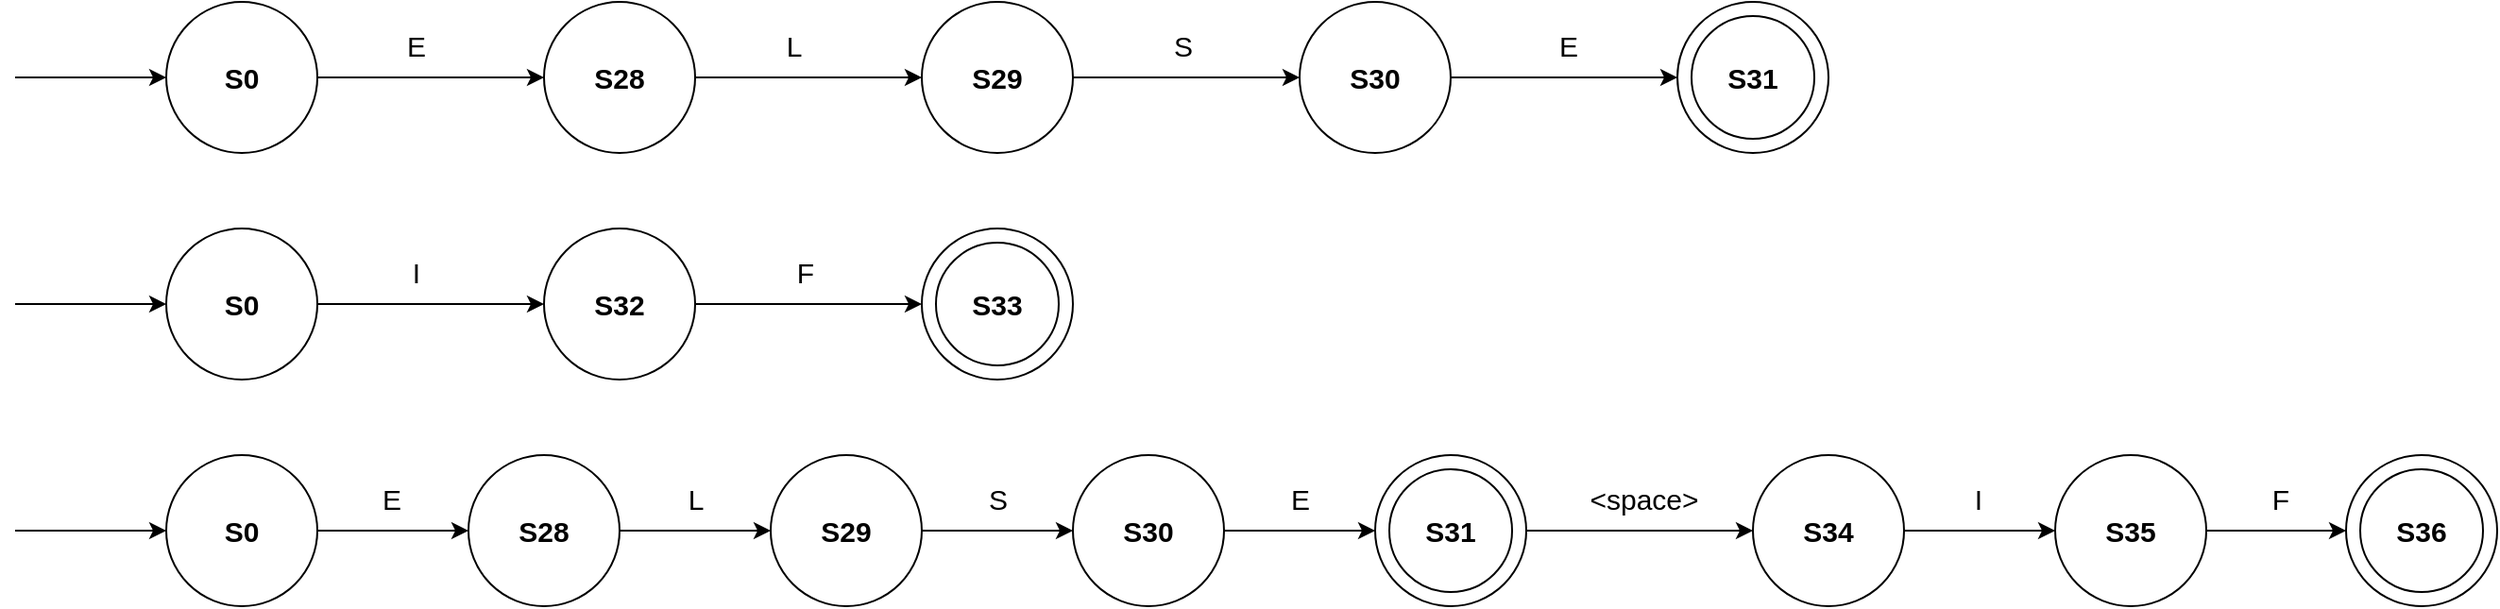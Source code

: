 <mxfile version="23.1.1" type="github">
  <diagram name="Page-1" id="jtEGU4w5EN0m42as8MH0">
    <mxGraphModel dx="2532" dy="955" grid="1" gridSize="10" guides="1" tooltips="1" connect="1" arrows="1" fold="1" page="1" pageScale="1" pageWidth="850" pageHeight="1100" math="0" shadow="0">
      <root>
        <mxCell id="0" />
        <mxCell id="1" parent="0" />
        <mxCell id="73xzhFmGHyd9fNAaFiC_-1" value="" style="ellipse;whiteSpace=wrap;html=1;aspect=fixed;" parent="1" vertex="1">
          <mxGeometry x="400" y="40" width="80" height="80" as="geometry" />
        </mxCell>
        <mxCell id="73xzhFmGHyd9fNAaFiC_-2" value="" style="ellipse;whiteSpace=wrap;html=1;aspect=fixed;" parent="1" vertex="1">
          <mxGeometry x="200" y="40" width="80" height="80" as="geometry" />
        </mxCell>
        <mxCell id="73xzhFmGHyd9fNAaFiC_-3" value="" style="endArrow=classic;html=1;rounded=0;entryX=0;entryY=0.5;entryDx=0;entryDy=0;exitX=1;exitY=0.5;exitDx=0;exitDy=0;" parent="1" source="73xzhFmGHyd9fNAaFiC_-13" edge="1">
          <mxGeometry width="50" height="50" relative="1" as="geometry">
            <mxPoint x="120" y="80" as="sourcePoint" />
            <mxPoint x="200" y="80" as="targetPoint" />
          </mxGeometry>
        </mxCell>
        <mxCell id="73xzhFmGHyd9fNAaFiC_-4" value="" style="endArrow=classic;html=1;rounded=0;entryX=0;entryY=0.5;entryDx=0;entryDy=0;exitX=1;exitY=0.5;exitDx=0;exitDy=0;" parent="1" source="73xzhFmGHyd9fNAaFiC_-2" target="73xzhFmGHyd9fNAaFiC_-1" edge="1">
          <mxGeometry width="50" height="50" relative="1" as="geometry">
            <mxPoint x="290" y="110" as="sourcePoint" />
            <mxPoint x="410" y="110" as="targetPoint" />
          </mxGeometry>
        </mxCell>
        <mxCell id="73xzhFmGHyd9fNAaFiC_-5" value="&lt;b style=&quot;font-size: 15px;&quot;&gt;S29&lt;/b&gt;" style="text;html=1;strokeColor=none;fillColor=none;align=center;verticalAlign=middle;whiteSpace=wrap;rounded=0;fontSize=15;" parent="1" vertex="1">
          <mxGeometry x="210" y="65" width="60" height="30" as="geometry" />
        </mxCell>
        <mxCell id="73xzhFmGHyd9fNAaFiC_-6" value="&lt;b&gt;&lt;font style=&quot;font-size: 15px;&quot;&gt;S30&lt;/font&gt;&lt;/b&gt;" style="text;html=1;strokeColor=none;fillColor=none;align=center;verticalAlign=middle;whiteSpace=wrap;rounded=0;" parent="1" vertex="1">
          <mxGeometry x="410" y="65" width="60" height="30" as="geometry" />
        </mxCell>
        <mxCell id="73xzhFmGHyd9fNAaFiC_-7" value="S" style="text;html=1;strokeColor=none;fillColor=none;align=center;verticalAlign=middle;whiteSpace=wrap;rounded=0;fontSize=15;" parent="1" vertex="1">
          <mxGeometry x="286" y="47.5" width="105" height="30" as="geometry" />
        </mxCell>
        <mxCell id="73xzhFmGHyd9fNAaFiC_-8" value="" style="ellipse;whiteSpace=wrap;html=1;aspect=fixed;" parent="1" vertex="1">
          <mxGeometry x="600" y="40" width="80" height="80" as="geometry" />
        </mxCell>
        <mxCell id="73xzhFmGHyd9fNAaFiC_-9" value="" style="ellipse;whiteSpace=wrap;html=1;aspect=fixed;" parent="1" vertex="1">
          <mxGeometry x="607.5" y="47.5" width="65" height="65" as="geometry" />
        </mxCell>
        <mxCell id="73xzhFmGHyd9fNAaFiC_-10" value="" style="endArrow=classic;html=1;rounded=0;entryX=0;entryY=0.5;entryDx=0;entryDy=0;exitX=1;exitY=0.5;exitDx=0;exitDy=0;" parent="1" target="73xzhFmGHyd9fNAaFiC_-8" edge="1">
          <mxGeometry width="50" height="50" relative="1" as="geometry">
            <mxPoint x="480" y="80" as="sourcePoint" />
            <mxPoint x="610" y="110" as="targetPoint" />
          </mxGeometry>
        </mxCell>
        <mxCell id="73xzhFmGHyd9fNAaFiC_-11" value="&lt;b&gt;&lt;font style=&quot;font-size: 15px;&quot;&gt;S31&lt;/font&gt;&lt;/b&gt;" style="text;html=1;strokeColor=none;fillColor=none;align=center;verticalAlign=middle;whiteSpace=wrap;rounded=0;" parent="1" vertex="1">
          <mxGeometry x="610" y="65" width="60" height="30" as="geometry" />
        </mxCell>
        <mxCell id="73xzhFmGHyd9fNAaFiC_-12" value="E" style="text;html=1;strokeColor=none;fillColor=none;align=center;verticalAlign=middle;whiteSpace=wrap;rounded=0;fontSize=15;" parent="1" vertex="1">
          <mxGeometry x="490" y="47.5" width="105" height="30" as="geometry" />
        </mxCell>
        <mxCell id="73xzhFmGHyd9fNAaFiC_-13" value="" style="ellipse;whiteSpace=wrap;html=1;aspect=fixed;" parent="1" vertex="1">
          <mxGeometry y="40" width="80" height="80" as="geometry" />
        </mxCell>
        <mxCell id="73xzhFmGHyd9fNAaFiC_-14" value="" style="endArrow=classic;html=1;rounded=0;entryX=0;entryY=0.5;entryDx=0;entryDy=0;" parent="1" edge="1">
          <mxGeometry width="50" height="50" relative="1" as="geometry">
            <mxPoint x="-120" y="80" as="sourcePoint" />
            <mxPoint y="80" as="targetPoint" />
          </mxGeometry>
        </mxCell>
        <mxCell id="73xzhFmGHyd9fNAaFiC_-15" value="&lt;b style=&quot;font-size: 15px;&quot;&gt;S28&lt;/b&gt;" style="text;html=1;strokeColor=none;fillColor=none;align=center;verticalAlign=middle;whiteSpace=wrap;rounded=0;fontSize=15;" parent="1" vertex="1">
          <mxGeometry x="10" y="65" width="60" height="30" as="geometry" />
        </mxCell>
        <mxCell id="73xzhFmGHyd9fNAaFiC_-16" value="L" style="text;html=1;strokeColor=none;fillColor=none;align=center;verticalAlign=middle;whiteSpace=wrap;rounded=0;fontSize=15;" parent="1" vertex="1">
          <mxGeometry x="80" y="47.5" width="105" height="30" as="geometry" />
        </mxCell>
        <mxCell id="73xzhFmGHyd9fNAaFiC_-17" value="" style="ellipse;whiteSpace=wrap;html=1;aspect=fixed;" parent="1" vertex="1">
          <mxGeometry x="200" y="160" width="80" height="80" as="geometry" />
        </mxCell>
        <mxCell id="73xzhFmGHyd9fNAaFiC_-18" value="" style="ellipse;whiteSpace=wrap;html=1;aspect=fixed;" parent="1" vertex="1">
          <mxGeometry y="160" width="80" height="80" as="geometry" />
        </mxCell>
        <mxCell id="73xzhFmGHyd9fNAaFiC_-19" value="" style="endArrow=classic;html=1;rounded=0;entryX=0;entryY=0.5;entryDx=0;entryDy=0;exitX=1;exitY=0.5;exitDx=0;exitDy=0;" parent="1" source="73xzhFmGHyd9fNAaFiC_-23" edge="1">
          <mxGeometry width="50" height="50" relative="1" as="geometry">
            <mxPoint x="-80" y="200" as="sourcePoint" />
            <mxPoint y="200" as="targetPoint" />
          </mxGeometry>
        </mxCell>
        <mxCell id="73xzhFmGHyd9fNAaFiC_-20" value="" style="endArrow=classic;html=1;rounded=0;entryX=0;entryY=0.5;entryDx=0;entryDy=0;exitX=1;exitY=0.5;exitDx=0;exitDy=0;" parent="1" source="73xzhFmGHyd9fNAaFiC_-18" target="73xzhFmGHyd9fNAaFiC_-17" edge="1">
          <mxGeometry width="50" height="50" relative="1" as="geometry">
            <mxPoint x="90" y="230" as="sourcePoint" />
            <mxPoint x="210" y="230" as="targetPoint" />
          </mxGeometry>
        </mxCell>
        <mxCell id="73xzhFmGHyd9fNAaFiC_-21" value="&lt;b style=&quot;font-size: 15px;&quot;&gt;S32&lt;/b&gt;" style="text;html=1;strokeColor=none;fillColor=none;align=center;verticalAlign=middle;whiteSpace=wrap;rounded=0;fontSize=15;" parent="1" vertex="1">
          <mxGeometry x="10" y="185" width="60" height="30" as="geometry" />
        </mxCell>
        <mxCell id="73xzhFmGHyd9fNAaFiC_-22" value="F" style="text;html=1;strokeColor=none;fillColor=none;align=center;verticalAlign=middle;whiteSpace=wrap;rounded=0;fontSize=15;" parent="1" vertex="1">
          <mxGeometry x="86" y="167.5" width="105" height="30" as="geometry" />
        </mxCell>
        <mxCell id="73xzhFmGHyd9fNAaFiC_-23" value="" style="ellipse;whiteSpace=wrap;html=1;aspect=fixed;" parent="1" vertex="1">
          <mxGeometry x="-200" y="160" width="80" height="80" as="geometry" />
        </mxCell>
        <mxCell id="73xzhFmGHyd9fNAaFiC_-24" value="" style="endArrow=classic;html=1;rounded=0;entryX=0;entryY=0.5;entryDx=0;entryDy=0;" parent="1" edge="1">
          <mxGeometry width="50" height="50" relative="1" as="geometry">
            <mxPoint x="-280" y="200" as="sourcePoint" />
            <mxPoint x="-200" y="200" as="targetPoint" />
          </mxGeometry>
        </mxCell>
        <mxCell id="73xzhFmGHyd9fNAaFiC_-25" value="&lt;b&gt;S0&lt;/b&gt;" style="text;html=1;strokeColor=none;fillColor=none;align=center;verticalAlign=middle;whiteSpace=wrap;rounded=0;fontSize=15;" parent="1" vertex="1">
          <mxGeometry x="-190" y="185" width="60" height="30" as="geometry" />
        </mxCell>
        <mxCell id="73xzhFmGHyd9fNAaFiC_-26" value="" style="ellipse;whiteSpace=wrap;html=1;aspect=fixed;" parent="1" vertex="1">
          <mxGeometry x="207.5" y="167.5" width="65" height="65" as="geometry" />
        </mxCell>
        <mxCell id="73xzhFmGHyd9fNAaFiC_-27" value="I" style="text;html=1;strokeColor=none;fillColor=none;align=center;verticalAlign=middle;whiteSpace=wrap;rounded=0;fontSize=15;" parent="1" vertex="1">
          <mxGeometry x="-120" y="167.5" width="105" height="30" as="geometry" />
        </mxCell>
        <mxCell id="73xzhFmGHyd9fNAaFiC_-28" value="&lt;b&gt;&lt;font style=&quot;font-size: 15px;&quot;&gt;S33&lt;/font&gt;&lt;/b&gt;" style="text;html=1;strokeColor=none;fillColor=none;align=center;verticalAlign=middle;whiteSpace=wrap;rounded=0;" parent="1" vertex="1">
          <mxGeometry x="210" y="185" width="60" height="30" as="geometry" />
        </mxCell>
        <mxCell id="73xzhFmGHyd9fNAaFiC_-57" value="" style="ellipse;whiteSpace=wrap;html=1;aspect=fixed;" parent="1" vertex="1">
          <mxGeometry x="-200" y="40" width="80" height="80" as="geometry" />
        </mxCell>
        <mxCell id="73xzhFmGHyd9fNAaFiC_-58" value="" style="endArrow=classic;html=1;rounded=0;entryX=0;entryY=0.5;entryDx=0;entryDy=0;" parent="1" edge="1">
          <mxGeometry width="50" height="50" relative="1" as="geometry">
            <mxPoint x="-280" y="80" as="sourcePoint" />
            <mxPoint x="-200" y="80" as="targetPoint" />
          </mxGeometry>
        </mxCell>
        <mxCell id="73xzhFmGHyd9fNAaFiC_-59" value="&lt;b style=&quot;font-size: 15px;&quot;&gt;S0&lt;/b&gt;" style="text;html=1;strokeColor=none;fillColor=none;align=center;verticalAlign=middle;whiteSpace=wrap;rounded=0;fontSize=15;" parent="1" vertex="1">
          <mxGeometry x="-190" y="65" width="60" height="30" as="geometry" />
        </mxCell>
        <mxCell id="73xzhFmGHyd9fNAaFiC_-60" value="E" style="text;html=1;strokeColor=none;fillColor=none;align=center;verticalAlign=middle;whiteSpace=wrap;rounded=0;fontSize=15;" parent="1" vertex="1">
          <mxGeometry x="-120" y="47.5" width="105" height="30" as="geometry" />
        </mxCell>
        <mxCell id="73xzhFmGHyd9fNAaFiC_-61" value="" style="ellipse;whiteSpace=wrap;html=1;aspect=fixed;" parent="1" vertex="1">
          <mxGeometry x="280" y="280" width="80" height="80" as="geometry" />
        </mxCell>
        <mxCell id="73xzhFmGHyd9fNAaFiC_-62" value="" style="ellipse;whiteSpace=wrap;html=1;aspect=fixed;" parent="1" vertex="1">
          <mxGeometry x="120" y="280" width="80" height="80" as="geometry" />
        </mxCell>
        <mxCell id="73xzhFmGHyd9fNAaFiC_-63" value="" style="endArrow=classic;html=1;rounded=0;entryX=0;entryY=0.5;entryDx=0;entryDy=0;exitX=1;exitY=0.5;exitDx=0;exitDy=0;" parent="1" source="73xzhFmGHyd9fNAaFiC_-73" edge="1">
          <mxGeometry width="50" height="50" relative="1" as="geometry">
            <mxPoint x="40" y="320" as="sourcePoint" />
            <mxPoint x="120" y="320" as="targetPoint" />
          </mxGeometry>
        </mxCell>
        <mxCell id="73xzhFmGHyd9fNAaFiC_-64" value="" style="endArrow=classic;html=1;rounded=0;entryX=0;entryY=0.5;entryDx=0;entryDy=0;exitX=1;exitY=0.5;exitDx=0;exitDy=0;" parent="1" source="73xzhFmGHyd9fNAaFiC_-62" target="73xzhFmGHyd9fNAaFiC_-61" edge="1">
          <mxGeometry width="50" height="50" relative="1" as="geometry">
            <mxPoint x="210" y="350" as="sourcePoint" />
            <mxPoint x="330" y="350" as="targetPoint" />
          </mxGeometry>
        </mxCell>
        <mxCell id="73xzhFmGHyd9fNAaFiC_-65" value="&lt;b style=&quot;font-size: 15px;&quot;&gt;S29&lt;/b&gt;" style="text;html=1;strokeColor=none;fillColor=none;align=center;verticalAlign=middle;whiteSpace=wrap;rounded=0;fontSize=15;" parent="1" vertex="1">
          <mxGeometry x="130" y="305" width="60" height="30" as="geometry" />
        </mxCell>
        <mxCell id="73xzhFmGHyd9fNAaFiC_-66" value="&lt;b&gt;&lt;font style=&quot;font-size: 15px;&quot;&gt;S30&lt;/font&gt;&lt;/b&gt;" style="text;html=1;strokeColor=none;fillColor=none;align=center;verticalAlign=middle;whiteSpace=wrap;rounded=0;" parent="1" vertex="1">
          <mxGeometry x="290" y="305" width="60" height="30" as="geometry" />
        </mxCell>
        <mxCell id="73xzhFmGHyd9fNAaFiC_-67" value="S" style="text;html=1;strokeColor=none;fillColor=none;align=center;verticalAlign=middle;whiteSpace=wrap;rounded=0;fontSize=15;" parent="1" vertex="1">
          <mxGeometry x="187.5" y="287.5" width="105" height="30" as="geometry" />
        </mxCell>
        <mxCell id="73xzhFmGHyd9fNAaFiC_-68" value="" style="ellipse;whiteSpace=wrap;html=1;aspect=fixed;" parent="1" vertex="1">
          <mxGeometry x="440" y="280" width="80" height="80" as="geometry" />
        </mxCell>
        <mxCell id="73xzhFmGHyd9fNAaFiC_-70" value="" style="endArrow=classic;html=1;rounded=0;entryX=0;entryY=0.5;entryDx=0;entryDy=0;exitX=1;exitY=0.5;exitDx=0;exitDy=0;" parent="1" target="73xzhFmGHyd9fNAaFiC_-68" edge="1">
          <mxGeometry width="50" height="50" relative="1" as="geometry">
            <mxPoint x="360" y="320" as="sourcePoint" />
            <mxPoint x="490" y="350" as="targetPoint" />
          </mxGeometry>
        </mxCell>
        <mxCell id="73xzhFmGHyd9fNAaFiC_-72" value="E" style="text;html=1;strokeColor=none;fillColor=none;align=center;verticalAlign=middle;whiteSpace=wrap;rounded=0;fontSize=15;" parent="1" vertex="1">
          <mxGeometry x="348" y="287.5" width="105" height="30" as="geometry" />
        </mxCell>
        <mxCell id="73xzhFmGHyd9fNAaFiC_-73" value="" style="ellipse;whiteSpace=wrap;html=1;aspect=fixed;" parent="1" vertex="1">
          <mxGeometry x="-40" y="280" width="80" height="80" as="geometry" />
        </mxCell>
        <mxCell id="73xzhFmGHyd9fNAaFiC_-74" value="" style="endArrow=classic;html=1;rounded=0;entryX=0;entryY=0.5;entryDx=0;entryDy=0;" parent="1" edge="1" target="73xzhFmGHyd9fNAaFiC_-73">
          <mxGeometry width="50" height="50" relative="1" as="geometry">
            <mxPoint x="-120" y="320" as="sourcePoint" />
            <mxPoint y="320" as="targetPoint" />
          </mxGeometry>
        </mxCell>
        <mxCell id="73xzhFmGHyd9fNAaFiC_-75" value="&lt;b style=&quot;font-size: 15px;&quot;&gt;S28&lt;/b&gt;" style="text;html=1;strokeColor=none;fillColor=none;align=center;verticalAlign=middle;whiteSpace=wrap;rounded=0;fontSize=15;" parent="1" vertex="1">
          <mxGeometry x="-30" y="305" width="60" height="30" as="geometry" />
        </mxCell>
        <mxCell id="73xzhFmGHyd9fNAaFiC_-76" value="L" style="text;html=1;strokeColor=none;fillColor=none;align=center;verticalAlign=middle;whiteSpace=wrap;rounded=0;fontSize=15;" parent="1" vertex="1">
          <mxGeometry x="28" y="287.5" width="105" height="30" as="geometry" />
        </mxCell>
        <mxCell id="73xzhFmGHyd9fNAaFiC_-77" value="" style="ellipse;whiteSpace=wrap;html=1;aspect=fixed;" parent="1" vertex="1">
          <mxGeometry x="-200" y="280" width="80" height="80" as="geometry" />
        </mxCell>
        <mxCell id="73xzhFmGHyd9fNAaFiC_-78" value="" style="endArrow=classic;html=1;rounded=0;entryX=0;entryY=0.5;entryDx=0;entryDy=0;" parent="1" edge="1">
          <mxGeometry width="50" height="50" relative="1" as="geometry">
            <mxPoint x="-280" y="320" as="sourcePoint" />
            <mxPoint x="-200" y="320" as="targetPoint" />
          </mxGeometry>
        </mxCell>
        <mxCell id="73xzhFmGHyd9fNAaFiC_-79" value="&lt;b style=&quot;font-size: 15px;&quot;&gt;S0&lt;/b&gt;" style="text;html=1;strokeColor=none;fillColor=none;align=center;verticalAlign=middle;whiteSpace=wrap;rounded=0;fontSize=15;" parent="1" vertex="1">
          <mxGeometry x="-190" y="305" width="60" height="30" as="geometry" />
        </mxCell>
        <mxCell id="73xzhFmGHyd9fNAaFiC_-80" value="E" style="text;html=1;strokeColor=none;fillColor=none;align=center;verticalAlign=middle;whiteSpace=wrap;rounded=0;fontSize=15;" parent="1" vertex="1">
          <mxGeometry x="-133" y="287.5" width="105" height="30" as="geometry" />
        </mxCell>
        <mxCell id="73xzhFmGHyd9fNAaFiC_-81" value="" style="ellipse;whiteSpace=wrap;html=1;aspect=fixed;" parent="1" vertex="1">
          <mxGeometry x="954" y="280" width="80" height="80" as="geometry" />
        </mxCell>
        <mxCell id="73xzhFmGHyd9fNAaFiC_-82" value="" style="ellipse;whiteSpace=wrap;html=1;aspect=fixed;" parent="1" vertex="1">
          <mxGeometry x="800" y="280" width="80" height="80" as="geometry" />
        </mxCell>
        <mxCell id="73xzhFmGHyd9fNAaFiC_-83" value="" style="endArrow=classic;html=1;rounded=0;exitX=1;exitY=0.5;exitDx=0;exitDy=0;" parent="1" source="73xzhFmGHyd9fNAaFiC_-87" edge="1">
          <mxGeometry width="50" height="50" relative="1" as="geometry">
            <mxPoint x="840" y="320" as="sourcePoint" />
            <mxPoint x="800" y="320" as="targetPoint" />
          </mxGeometry>
        </mxCell>
        <mxCell id="73xzhFmGHyd9fNAaFiC_-84" value="" style="endArrow=classic;html=1;rounded=0;entryX=0;entryY=0.5;entryDx=0;entryDy=0;exitX=1;exitY=0.5;exitDx=0;exitDy=0;" parent="1" source="73xzhFmGHyd9fNAaFiC_-82" target="73xzhFmGHyd9fNAaFiC_-81" edge="1">
          <mxGeometry width="50" height="50" relative="1" as="geometry">
            <mxPoint x="1010" y="350" as="sourcePoint" />
            <mxPoint x="1130" y="350" as="targetPoint" />
          </mxGeometry>
        </mxCell>
        <mxCell id="73xzhFmGHyd9fNAaFiC_-85" value="&lt;b style=&quot;font-size: 15px;&quot;&gt;S35&lt;/b&gt;" style="text;html=1;strokeColor=none;fillColor=none;align=center;verticalAlign=middle;whiteSpace=wrap;rounded=0;fontSize=15;" parent="1" vertex="1">
          <mxGeometry x="810" y="305" width="60" height="30" as="geometry" />
        </mxCell>
        <mxCell id="73xzhFmGHyd9fNAaFiC_-86" value="F" style="text;html=1;strokeColor=none;fillColor=none;align=center;verticalAlign=middle;whiteSpace=wrap;rounded=0;fontSize=15;" parent="1" vertex="1">
          <mxGeometry x="867" y="287.5" width="105" height="30" as="geometry" />
        </mxCell>
        <mxCell id="73xzhFmGHyd9fNAaFiC_-87" value="" style="ellipse;whiteSpace=wrap;html=1;aspect=fixed;" parent="1" vertex="1">
          <mxGeometry x="640" y="280" width="80" height="80" as="geometry" />
        </mxCell>
        <mxCell id="73xzhFmGHyd9fNAaFiC_-88" value="" style="endArrow=classic;html=1;rounded=0;exitX=1;exitY=0.5;exitDx=0;exitDy=0;" parent="1" source="73xzhFmGHyd9fNAaFiC_-68" edge="1">
          <mxGeometry width="50" height="50" relative="1" as="geometry">
            <mxPoint x="640" y="320" as="sourcePoint" />
            <mxPoint x="640" y="320" as="targetPoint" />
          </mxGeometry>
        </mxCell>
        <mxCell id="73xzhFmGHyd9fNAaFiC_-89" value="&lt;b&gt;S34&lt;/b&gt;" style="text;html=1;strokeColor=none;fillColor=none;align=center;verticalAlign=middle;whiteSpace=wrap;rounded=0;fontSize=15;" parent="1" vertex="1">
          <mxGeometry x="650" y="305" width="60" height="30" as="geometry" />
        </mxCell>
        <mxCell id="73xzhFmGHyd9fNAaFiC_-90" value="" style="ellipse;whiteSpace=wrap;html=1;aspect=fixed;" parent="1" vertex="1">
          <mxGeometry x="961.5" y="287.5" width="65" height="65" as="geometry" />
        </mxCell>
        <mxCell id="73xzhFmGHyd9fNAaFiC_-91" value="I" style="text;html=1;strokeColor=none;fillColor=none;align=center;verticalAlign=middle;whiteSpace=wrap;rounded=0;fontSize=15;" parent="1" vertex="1">
          <mxGeometry x="707" y="287.5" width="105" height="30" as="geometry" />
        </mxCell>
        <mxCell id="73xzhFmGHyd9fNAaFiC_-92" value="&lt;b&gt;&lt;font style=&quot;font-size: 15px;&quot;&gt;S36&lt;/font&gt;&lt;/b&gt;" style="text;html=1;strokeColor=none;fillColor=none;align=center;verticalAlign=middle;whiteSpace=wrap;rounded=0;" parent="1" vertex="1">
          <mxGeometry x="964" y="305" width="60" height="30" as="geometry" />
        </mxCell>
        <mxCell id="73xzhFmGHyd9fNAaFiC_-93" value="&amp;lt;space&amp;gt;" style="text;html=1;strokeColor=none;fillColor=none;align=center;verticalAlign=middle;whiteSpace=wrap;rounded=0;fontSize=15;" parent="1" vertex="1">
          <mxGeometry x="530" y="287.5" width="105" height="30" as="geometry" />
        </mxCell>
        <mxCell id="73xzhFmGHyd9fNAaFiC_-94" value="" style="ellipse;whiteSpace=wrap;html=1;aspect=fixed;" parent="1" vertex="1">
          <mxGeometry x="447.5" y="287.5" width="65" height="65" as="geometry" />
        </mxCell>
        <mxCell id="73xzhFmGHyd9fNAaFiC_-71" value="&lt;b&gt;&lt;font style=&quot;font-size: 15px;&quot;&gt;S31&lt;/font&gt;&lt;/b&gt;" style="text;html=1;strokeColor=none;fillColor=none;align=center;verticalAlign=middle;whiteSpace=wrap;rounded=0;" parent="1" vertex="1">
          <mxGeometry x="450" y="305" width="60" height="30" as="geometry" />
        </mxCell>
      </root>
    </mxGraphModel>
  </diagram>
</mxfile>
